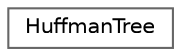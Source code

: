 digraph "类继承关系图"
{
 // LATEX_PDF_SIZE
  bgcolor="transparent";
  edge [fontname=Helvetica,fontsize=10,labelfontname=Helvetica,labelfontsize=10];
  node [fontname=Helvetica,fontsize=10,shape=box,height=0.2,width=0.4];
  rankdir="LR";
  Node0 [id="Node000000",label="HuffmanTree",height=0.2,width=0.4,color="grey40", fillcolor="white", style="filled",URL="$struct_huffman_tree.html",tooltip=" "];
}
